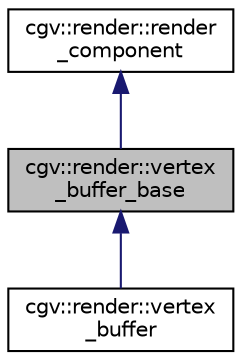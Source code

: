 digraph "cgv::render::vertex_buffer_base"
{
  bgcolor="transparent";
  edge [fontname="Helvetica",fontsize="10",labelfontname="Helvetica",labelfontsize="10"];
  node [fontname="Helvetica",fontsize="10",shape=record];
  Node1 [label="cgv::render::vertex\l_buffer_base",height=0.2,width=0.4,color="black", fillcolor="grey75", style="filled", fontcolor="black"];
  Node2 -> Node1 [dir="back",color="midnightblue",fontsize="10",style="solid",fontname="Helvetica"];
  Node2 [label="cgv::render::render\l_component",height=0.2,width=0.4,color="black",URL="$a00231.html",tooltip="base interface for all render components "];
  Node1 -> Node3 [dir="back",color="midnightblue",fontsize="10",style="solid",fontname="Helvetica"];
  Node3 [label="cgv::render::vertex\l_buffer",height=0.2,width=0.4,color="black",URL="$a00241.html"];
}
